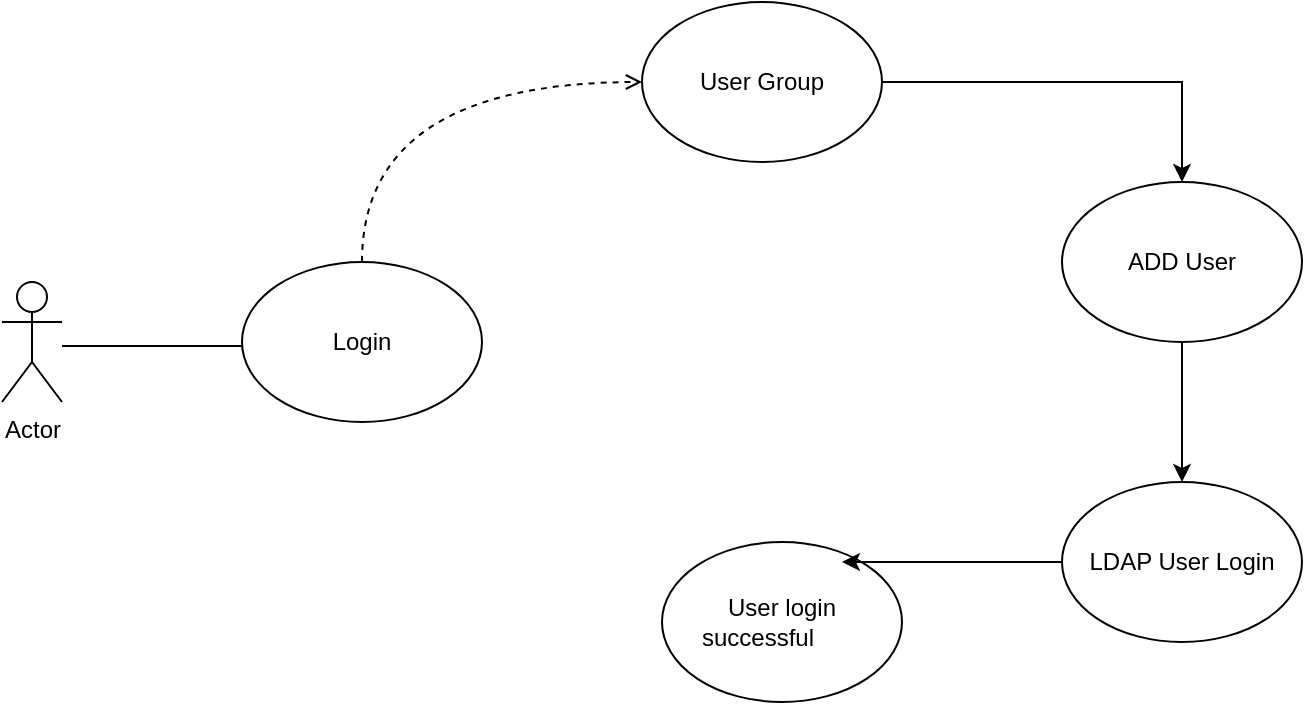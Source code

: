 <mxfile version="21.8.0" type="github">
  <diagram id="7q6WzZqFf9v9yzIv_zda" name="Use case">
    <mxGraphModel dx="1010" dy="643" grid="1" gridSize="10" guides="1" tooltips="1" connect="1" arrows="1" fold="1" page="1" pageScale="1" pageWidth="850" pageHeight="1100" math="0" shadow="0">
      <root>
        <mxCell id="0" />
        <mxCell id="1" parent="0" />
        <mxCell id="SSoZlEEdxV4zL4xD8buy-2" value="Actor" style="shape=umlActor;verticalLabelPosition=bottom;verticalAlign=top;html=1;outlineConnect=0;fillColor=#FFFFFF;" parent="1" vertex="1">
          <mxGeometry x="80" y="180" width="30" height="60" as="geometry" />
        </mxCell>
        <mxCell id="SSoZlEEdxV4zL4xD8buy-3" value="" style="endArrow=none;html=1;" parent="1" edge="1">
          <mxGeometry width="50" height="50" relative="1" as="geometry">
            <mxPoint x="110" y="212" as="sourcePoint" />
            <mxPoint x="200" y="212" as="targetPoint" />
          </mxGeometry>
        </mxCell>
        <mxCell id="okeo2Aa4OqrN3XAgRoa3-2" style="edgeStyle=orthogonalEdgeStyle;rounded=1;orthogonalLoop=1;jettySize=auto;html=1;entryX=0;entryY=0.5;entryDx=0;entryDy=0;dashed=1;strokeWidth=1;endFill=0;endArrow=open;curved=1;exitX=0.5;exitY=0;exitDx=0;exitDy=0;" parent="1" source="SSoZlEEdxV4zL4xD8buy-4" target="okeo2Aa4OqrN3XAgRoa3-1" edge="1">
          <mxGeometry relative="1" as="geometry" />
        </mxCell>
        <mxCell id="SSoZlEEdxV4zL4xD8buy-4" value="Login" style="ellipse;whiteSpace=wrap;html=1;fillColor=#FFFFFF;" parent="1" vertex="1">
          <mxGeometry x="200" y="170" width="120" height="80" as="geometry" />
        </mxCell>
        <mxCell id="SSoZlEEdxV4zL4xD8buy-5" value="User login successful&lt;span style=&quot;white-space: pre;&quot;&gt;&#x9;&lt;/span&gt;" style="ellipse;whiteSpace=wrap;html=1;fillColor=#FFFFFF;" parent="1" vertex="1">
          <mxGeometry x="410" y="310" width="120" height="80" as="geometry" />
        </mxCell>
        <mxCell id="3aJk8DSeZ2ZfpNy6GsZW-2" value="" style="edgeStyle=orthogonalEdgeStyle;rounded=0;orthogonalLoop=1;jettySize=auto;html=1;" edge="1" parent="1" source="okeo2Aa4OqrN3XAgRoa3-1" target="3aJk8DSeZ2ZfpNy6GsZW-1">
          <mxGeometry relative="1" as="geometry" />
        </mxCell>
        <mxCell id="okeo2Aa4OqrN3XAgRoa3-1" value="User Group" style="ellipse;whiteSpace=wrap;html=1;" parent="1" vertex="1">
          <mxGeometry x="400" y="40" width="120" height="80" as="geometry" />
        </mxCell>
        <mxCell id="3aJk8DSeZ2ZfpNy6GsZW-4" value="" style="edgeStyle=orthogonalEdgeStyle;rounded=0;orthogonalLoop=1;jettySize=auto;html=1;" edge="1" parent="1" source="3aJk8DSeZ2ZfpNy6GsZW-1" target="3aJk8DSeZ2ZfpNy6GsZW-3">
          <mxGeometry relative="1" as="geometry" />
        </mxCell>
        <mxCell id="3aJk8DSeZ2ZfpNy6GsZW-1" value="ADD User" style="ellipse;whiteSpace=wrap;html=1;" vertex="1" parent="1">
          <mxGeometry x="610" y="130" width="120" height="80" as="geometry" />
        </mxCell>
        <mxCell id="3aJk8DSeZ2ZfpNy6GsZW-3" value="LDAP User Login" style="ellipse;whiteSpace=wrap;html=1;" vertex="1" parent="1">
          <mxGeometry x="610" y="280" width="120" height="80" as="geometry" />
        </mxCell>
        <mxCell id="3aJk8DSeZ2ZfpNy6GsZW-5" style="edgeStyle=orthogonalEdgeStyle;rounded=0;orthogonalLoop=1;jettySize=auto;html=1;entryX=0.75;entryY=0.125;entryDx=0;entryDy=0;entryPerimeter=0;" edge="1" parent="1" source="3aJk8DSeZ2ZfpNy6GsZW-3" target="SSoZlEEdxV4zL4xD8buy-5">
          <mxGeometry relative="1" as="geometry" />
        </mxCell>
      </root>
    </mxGraphModel>
  </diagram>
</mxfile>
